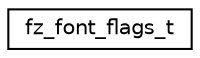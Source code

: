 digraph "Graphical Class Hierarchy"
{
 // LATEX_PDF_SIZE
  edge [fontname="Helvetica",fontsize="10",labelfontname="Helvetica",labelfontsize="10"];
  node [fontname="Helvetica",fontsize="10",shape=record];
  rankdir="LR";
  Node0 [label="fz_font_flags_t",height=0.2,width=0.4,color="black", fillcolor="white", style="filled",URL="$structfz__font__flags__t.html",tooltip=" "];
}
